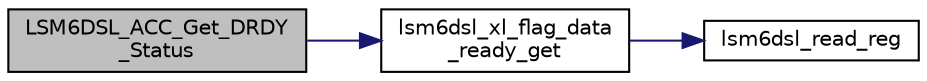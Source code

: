 digraph "LSM6DSL_ACC_Get_DRDY_Status"
{
 // LATEX_PDF_SIZE
  edge [fontname="Helvetica",fontsize="10",labelfontname="Helvetica",labelfontsize="10"];
  node [fontname="Helvetica",fontsize="10",shape=record];
  rankdir="LR";
  Node1 [label="LSM6DSL_ACC_Get_DRDY\l_Status",height=0.2,width=0.4,color="black", fillcolor="grey75", style="filled", fontcolor="black",tooltip="Get the LSM6DSL ACC data ready bit value."];
  Node1 -> Node2 [color="midnightblue",fontsize="10",style="solid",fontname="Helvetica"];
  Node2 [label="lsm6dsl_xl_flag_data\l_ready_get",height=0.2,width=0.4,color="black", fillcolor="white", style="filled",URL="$group___l_s_m6_d_s_l__data__generation.html#gab0d925e0f3c6c81732eb551f2c2b7668",tooltip="Accelerometer new data available.[get]."];
  Node2 -> Node3 [color="midnightblue",fontsize="10",style="solid",fontname="Helvetica"];
  Node3 [label="lsm6dsl_read_reg",height=0.2,width=0.4,color="black", fillcolor="white", style="filled",URL="$group___l_s_m6_d_s_l__interfaces__functions.html#ga7ad5e0d379d6cc9a6a2dff69c6df5a50",tooltip="Read generic device register."];
}
